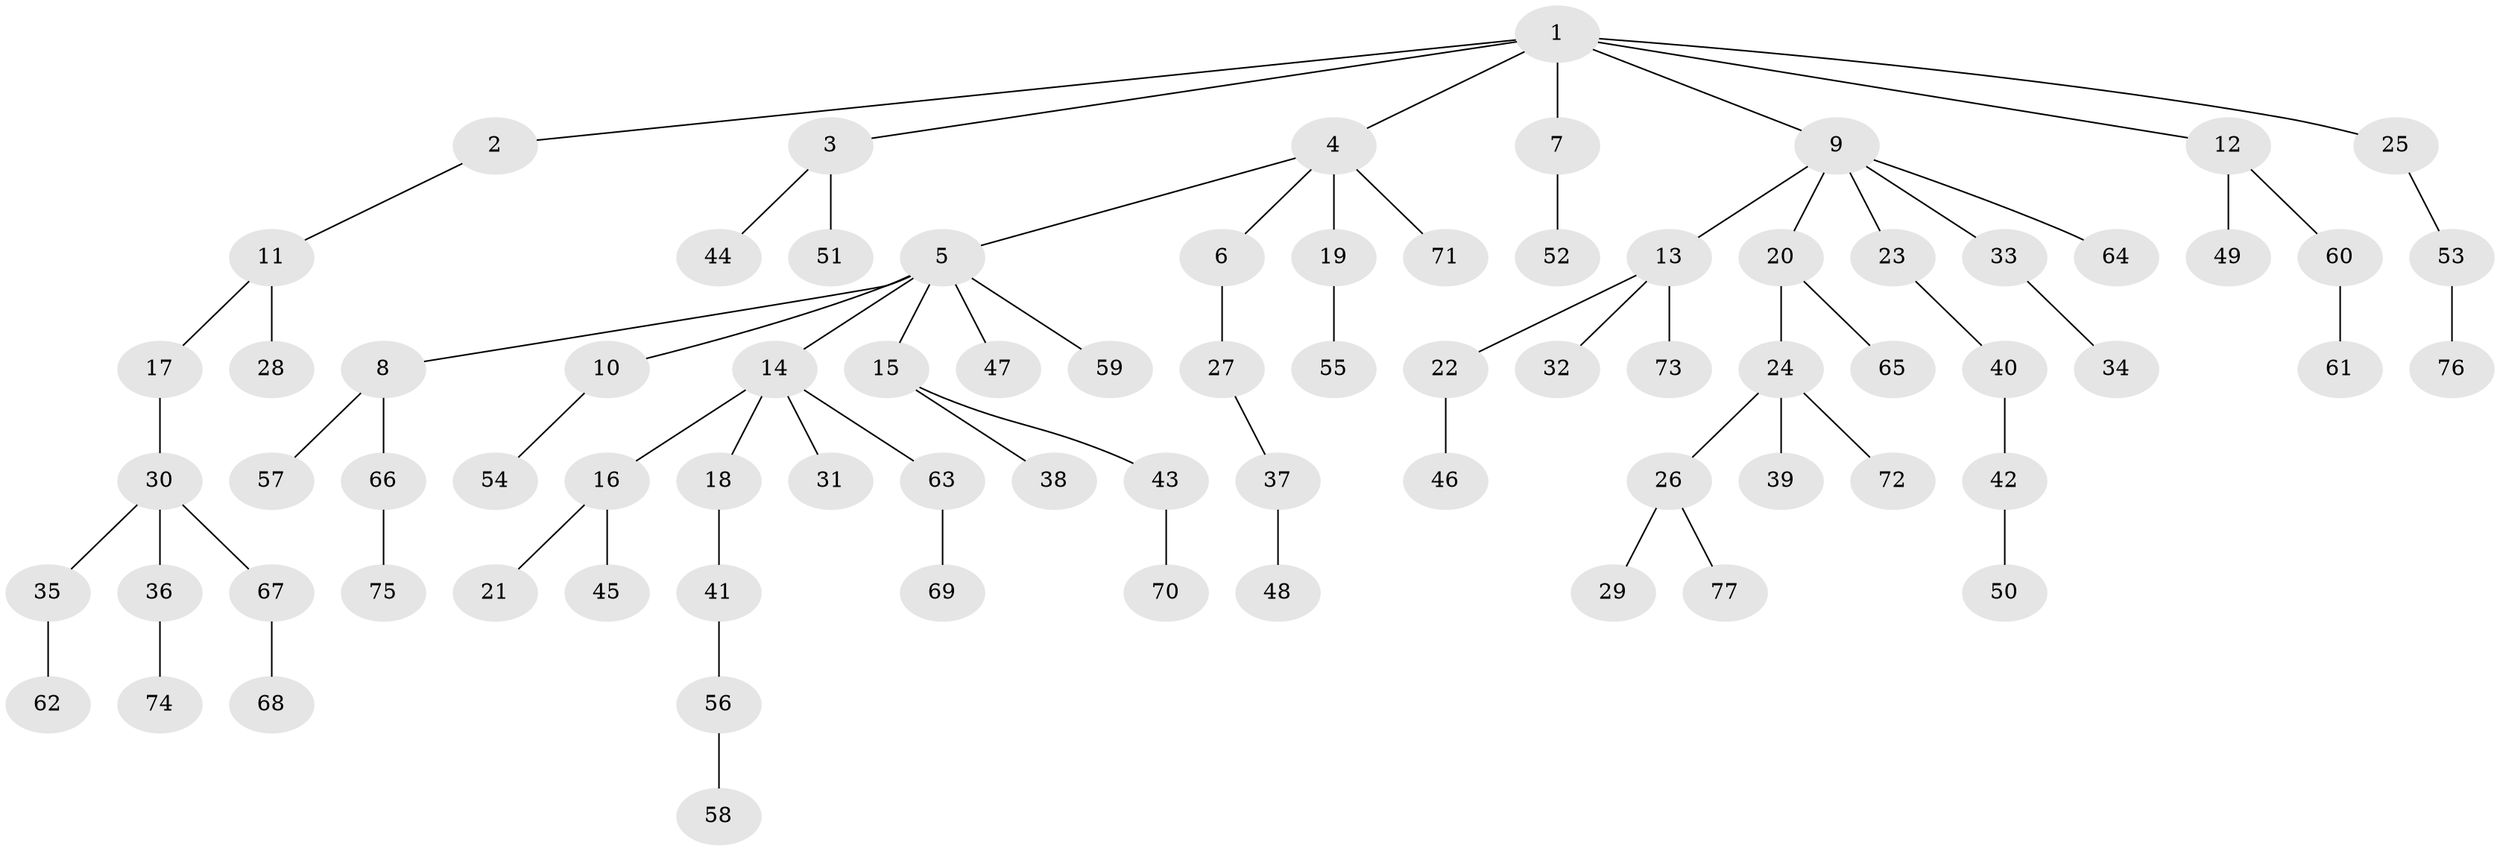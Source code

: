// Generated by graph-tools (version 1.1) at 2025/15/03/09/25 04:15:26]
// undirected, 77 vertices, 76 edges
graph export_dot {
graph [start="1"]
  node [color=gray90,style=filled];
  1;
  2;
  3;
  4;
  5;
  6;
  7;
  8;
  9;
  10;
  11;
  12;
  13;
  14;
  15;
  16;
  17;
  18;
  19;
  20;
  21;
  22;
  23;
  24;
  25;
  26;
  27;
  28;
  29;
  30;
  31;
  32;
  33;
  34;
  35;
  36;
  37;
  38;
  39;
  40;
  41;
  42;
  43;
  44;
  45;
  46;
  47;
  48;
  49;
  50;
  51;
  52;
  53;
  54;
  55;
  56;
  57;
  58;
  59;
  60;
  61;
  62;
  63;
  64;
  65;
  66;
  67;
  68;
  69;
  70;
  71;
  72;
  73;
  74;
  75;
  76;
  77;
  1 -- 2;
  1 -- 3;
  1 -- 4;
  1 -- 7;
  1 -- 9;
  1 -- 12;
  1 -- 25;
  2 -- 11;
  3 -- 44;
  3 -- 51;
  4 -- 5;
  4 -- 6;
  4 -- 19;
  4 -- 71;
  5 -- 8;
  5 -- 10;
  5 -- 14;
  5 -- 15;
  5 -- 47;
  5 -- 59;
  6 -- 27;
  7 -- 52;
  8 -- 57;
  8 -- 66;
  9 -- 13;
  9 -- 20;
  9 -- 23;
  9 -- 33;
  9 -- 64;
  10 -- 54;
  11 -- 17;
  11 -- 28;
  12 -- 49;
  12 -- 60;
  13 -- 22;
  13 -- 32;
  13 -- 73;
  14 -- 16;
  14 -- 18;
  14 -- 31;
  14 -- 63;
  15 -- 38;
  15 -- 43;
  16 -- 21;
  16 -- 45;
  17 -- 30;
  18 -- 41;
  19 -- 55;
  20 -- 24;
  20 -- 65;
  22 -- 46;
  23 -- 40;
  24 -- 26;
  24 -- 39;
  24 -- 72;
  25 -- 53;
  26 -- 29;
  26 -- 77;
  27 -- 37;
  30 -- 35;
  30 -- 36;
  30 -- 67;
  33 -- 34;
  35 -- 62;
  36 -- 74;
  37 -- 48;
  40 -- 42;
  41 -- 56;
  42 -- 50;
  43 -- 70;
  53 -- 76;
  56 -- 58;
  60 -- 61;
  63 -- 69;
  66 -- 75;
  67 -- 68;
}
